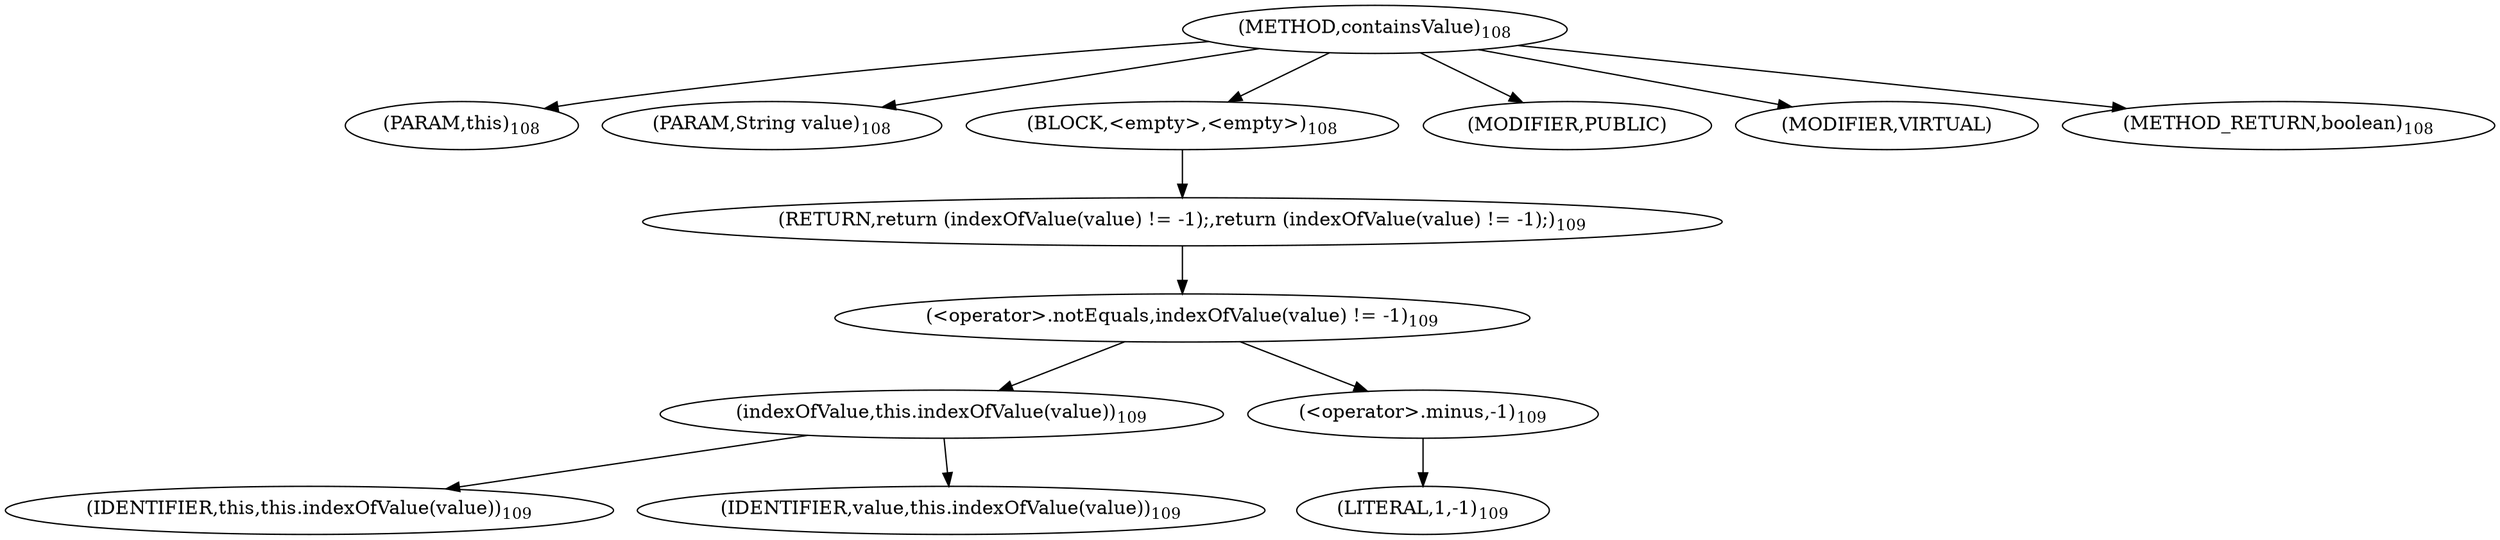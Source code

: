 digraph "containsValue" {  
"91" [label = <(METHOD,containsValue)<SUB>108</SUB>> ]
"8" [label = <(PARAM,this)<SUB>108</SUB>> ]
"92" [label = <(PARAM,String value)<SUB>108</SUB>> ]
"93" [label = <(BLOCK,&lt;empty&gt;,&lt;empty&gt;)<SUB>108</SUB>> ]
"94" [label = <(RETURN,return (indexOfValue(value) != -1);,return (indexOfValue(value) != -1);)<SUB>109</SUB>> ]
"95" [label = <(&lt;operator&gt;.notEquals,indexOfValue(value) != -1)<SUB>109</SUB>> ]
"96" [label = <(indexOfValue,this.indexOfValue(value))<SUB>109</SUB>> ]
"7" [label = <(IDENTIFIER,this,this.indexOfValue(value))<SUB>109</SUB>> ]
"97" [label = <(IDENTIFIER,value,this.indexOfValue(value))<SUB>109</SUB>> ]
"98" [label = <(&lt;operator&gt;.minus,-1)<SUB>109</SUB>> ]
"99" [label = <(LITERAL,1,-1)<SUB>109</SUB>> ]
"100" [label = <(MODIFIER,PUBLIC)> ]
"101" [label = <(MODIFIER,VIRTUAL)> ]
"102" [label = <(METHOD_RETURN,boolean)<SUB>108</SUB>> ]
  "91" -> "8" 
  "91" -> "92" 
  "91" -> "93" 
  "91" -> "100" 
  "91" -> "101" 
  "91" -> "102" 
  "93" -> "94" 
  "94" -> "95" 
  "95" -> "96" 
  "95" -> "98" 
  "96" -> "7" 
  "96" -> "97" 
  "98" -> "99" 
}
